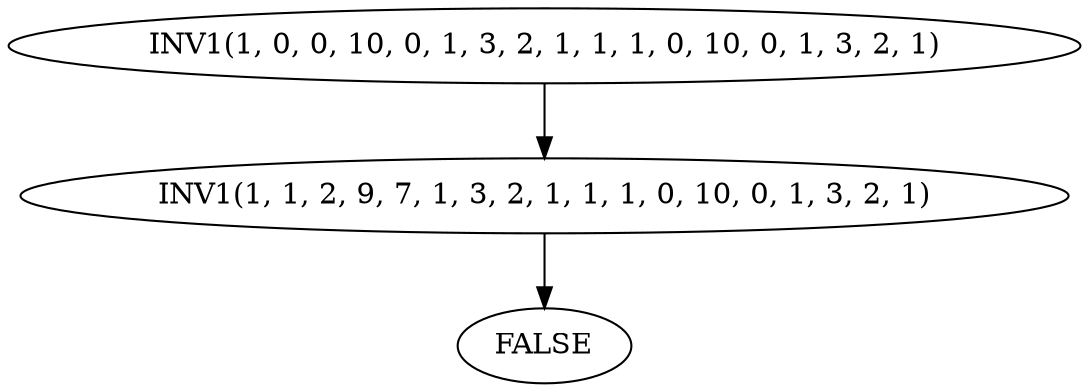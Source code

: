 digraph dag {
0[label="FALSE"];
1->0;
1[label="INV1(1, 1, 2, 9, 7, 1, 3, 2, 1, 1, 1, 0, 10, 0, 1, 3, 2, 1)"];
2->1;
2[label="INV1(1, 0, 0, 10, 0, 1, 3, 2, 1, 1, 1, 0, 10, 0, 1, 3, 2, 1)"];
}
